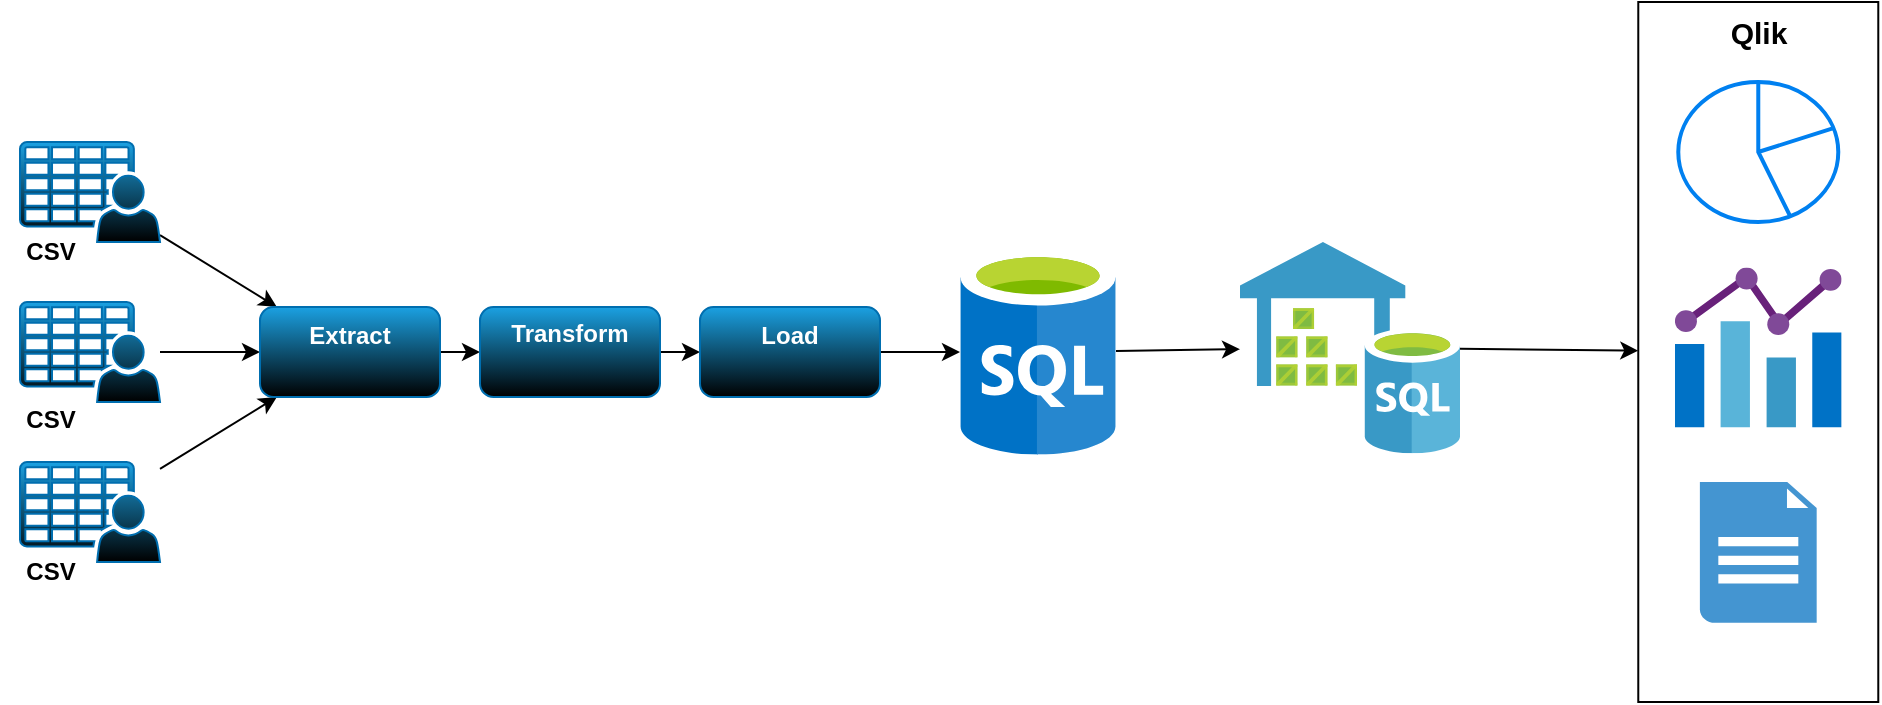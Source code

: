 <mxfile version="22.1.21" type="github">
  <diagram name="Strona-1" id="OWfrnh7oPgvm-ASMGF7Z">
    <mxGraphModel dx="2066" dy="1111" grid="1" gridSize="10" guides="1" tooltips="1" connect="1" arrows="1" fold="1" page="1" pageScale="1" pageWidth="1169" pageHeight="827" math="0" shadow="0">
      <root>
        <mxCell id="0" />
        <mxCell id="1" parent="0" />
        <mxCell id="24" style="edgeStyle=none;html=1;" parent="1" source="2" target="21" edge="1">
          <mxGeometry relative="1" as="geometry" />
        </mxCell>
        <mxCell id="2" value="" style="sketch=0;pointerEvents=1;shadow=0;dashed=0;html=1;strokeColor=#006EAF;fillColor=#1ba1e2;labelPosition=center;verticalLabelPosition=bottom;verticalAlign=top;outlineConnect=0;align=center;shape=mxgraph.office.users.csv_file;fontColor=#ffffff;gradientColor=default;" parent="1" vertex="1">
          <mxGeometry x="50" y="260" width="70" height="50" as="geometry" />
        </mxCell>
        <mxCell id="31" value="" style="edgeStyle=none;html=1;fontColor=#000000;" parent="1" source="6" target="30" edge="1">
          <mxGeometry relative="1" as="geometry" />
        </mxCell>
        <mxCell id="6" value="" style="sketch=0;aspect=fixed;html=1;points=[];align=center;image;fontSize=12;image=img/lib/mscae/SQL_Database_generic.svg;" parent="1" vertex="1">
          <mxGeometry x="520" y="313.68" width="78" height="102.63" as="geometry" />
        </mxCell>
        <mxCell id="25" style="edgeStyle=none;html=1;" parent="1" source="14" target="21" edge="1">
          <mxGeometry relative="1" as="geometry" />
        </mxCell>
        <mxCell id="14" value="" style="sketch=0;pointerEvents=1;shadow=0;dashed=0;html=1;strokeColor=#006EAF;fillColor=#1ba1e2;labelPosition=center;verticalLabelPosition=bottom;verticalAlign=top;outlineConnect=0;align=center;shape=mxgraph.office.users.csv_file;fontColor=#ffffff;gradientColor=default;" parent="1" vertex="1">
          <mxGeometry x="50" y="340" width="70" height="50" as="geometry" />
        </mxCell>
        <mxCell id="26" style="edgeStyle=none;html=1;" parent="1" source="15" target="21" edge="1">
          <mxGeometry relative="1" as="geometry" />
        </mxCell>
        <mxCell id="15" value="" style="sketch=0;pointerEvents=1;shadow=0;dashed=0;html=1;strokeColor=#006EAF;fillColor=#1ba1e2;labelPosition=center;verticalLabelPosition=bottom;verticalAlign=top;outlineConnect=0;align=center;shape=mxgraph.office.users.csv_file;fontColor=#ffffff;gradientColor=default;" parent="1" vertex="1">
          <mxGeometry x="50" y="420" width="70" height="50" as="geometry" />
        </mxCell>
        <mxCell id="27" value="" style="edgeStyle=none;html=1;" parent="1" source="21" target="22" edge="1">
          <mxGeometry relative="1" as="geometry" />
        </mxCell>
        <mxCell id="21" value="&lt;b style=&quot;&quot;&gt;Extract&lt;/b&gt;" style="rounded=1;whiteSpace=wrap;html=1;gradientColor=default;verticalAlign=top;fillColor=#1ba1e2;strokeColor=#006EAF;fontColor=#ffffff;sketch=0;shadow=0;dashed=0;" parent="1" vertex="1">
          <mxGeometry x="170" y="342.5" width="90" height="45" as="geometry" />
        </mxCell>
        <mxCell id="28" value="" style="edgeStyle=none;html=1;" parent="1" source="22" target="23" edge="1">
          <mxGeometry relative="1" as="geometry" />
        </mxCell>
        <mxCell id="22" value="&lt;b&gt;Transform&lt;/b&gt;" style="rounded=1;whiteSpace=wrap;html=1;gradientColor=default;verticalAlign=top;fillColor=#1ba1e2;strokeColor=#006EAF;fontColor=#ffffff;sketch=0;shadow=0;dashed=0;" parent="1" vertex="1">
          <mxGeometry x="280" y="342.49" width="90" height="45" as="geometry" />
        </mxCell>
        <mxCell id="29" value="" style="edgeStyle=none;html=1;" parent="1" source="23" target="6" edge="1">
          <mxGeometry relative="1" as="geometry" />
        </mxCell>
        <mxCell id="23" value="&lt;b&gt;Load&lt;/b&gt;" style="rounded=1;whiteSpace=wrap;html=1;gradientColor=default;verticalAlign=top;fillColor=#1ba1e2;strokeColor=#006EAF;fontColor=#ffffff;sketch=0;shadow=0;dashed=0;" parent="1" vertex="1">
          <mxGeometry x="390" y="342.5" width="90" height="45" as="geometry" />
        </mxCell>
        <mxCell id="49" value="" style="edgeStyle=none;html=1;fontSize=15;fontColor=#FFFFFF;" parent="1" source="30" target="47" edge="1">
          <mxGeometry relative="1" as="geometry" />
        </mxCell>
        <mxCell id="30" value="" style="sketch=0;aspect=fixed;html=1;points=[];align=center;image;fontSize=12;image=img/lib/mscae/SQL_DataWarehouse.svg;fontColor=#000000;gradientColor=none;" parent="1" vertex="1">
          <mxGeometry x="660" y="310" width="110" height="105.6" as="geometry" />
        </mxCell>
        <mxCell id="32" value="" style="sketch=0;aspect=fixed;html=1;points=[];align=center;image;fontSize=12;image=img/lib/mscae/Chart.svg;fontColor=#000000;gradientColor=none;" parent="1" vertex="1">
          <mxGeometry x="877.47" y="322.8" width="83.33" height="80" as="geometry" />
        </mxCell>
        <mxCell id="36" value="" style="html=1;verticalLabelPosition=bottom;align=center;labelBackgroundColor=#ffffff;verticalAlign=top;strokeWidth=2;strokeColor=#0080F0;shadow=0;dashed=0;shape=mxgraph.ios7.icons.pie_chart;fontColor=#000000;gradientColor=none;" parent="1" vertex="1">
          <mxGeometry x="879.14" y="230" width="80" height="70" as="geometry" />
        </mxCell>
        <mxCell id="42" value="CSV" style="text;html=1;align=center;verticalAlign=middle;resizable=0;points=[];autosize=1;strokeColor=none;fillColor=none;fontColor=#000000;fontStyle=1" parent="1" vertex="1">
          <mxGeometry x="40" y="300" width="50" height="30" as="geometry" />
        </mxCell>
        <mxCell id="43" value="CSV" style="text;html=1;align=center;verticalAlign=middle;resizable=0;points=[];autosize=1;strokeColor=none;fillColor=none;fontColor=#000000;fontStyle=1" parent="1" vertex="1">
          <mxGeometry x="40" y="460" width="50" height="30" as="geometry" />
        </mxCell>
        <mxCell id="44" value="CSV" style="text;html=1;align=center;verticalAlign=middle;resizable=0;points=[];autosize=1;strokeColor=none;fillColor=none;fontColor=#000000;fontStyle=1" parent="1" vertex="1">
          <mxGeometry x="40" y="384" width="50" height="30" as="geometry" />
        </mxCell>
        <mxCell id="45" value="" style="shadow=0;dashed=0;html=1;strokeColor=none;fillColor=#4495D1;labelPosition=center;verticalLabelPosition=bottom;verticalAlign=top;align=center;outlineConnect=0;shape=mxgraph.veeam.2d.report;fontColor=#FFFFFF;" parent="1" vertex="1">
          <mxGeometry x="889.94" y="430" width="58.4" height="70.4" as="geometry" />
        </mxCell>
        <mxCell id="47" value="" style="rounded=0;whiteSpace=wrap;html=1;fontColor=#FFFFFF;gradientColor=none;fillColor=none;" parent="1" vertex="1">
          <mxGeometry x="859.14" y="190" width="120" height="350" as="geometry" />
        </mxCell>
        <mxCell id="48" value="&lt;b&gt;Qlik&lt;/b&gt;" style="text;html=1;align=center;verticalAlign=middle;resizable=0;points=[];autosize=1;strokeColor=none;fillColor=none;fontColor=#000000;fontSize=15;" parent="1" vertex="1">
          <mxGeometry x="894.14" y="190" width="50" height="30" as="geometry" />
        </mxCell>
      </root>
    </mxGraphModel>
  </diagram>
</mxfile>
